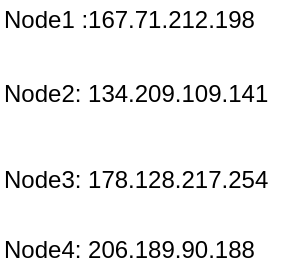 <mxfile version="12.0.2" type="github" pages="1"><diagram id="YI671O965fJ_Uot0qgWx" name="Page-1"><mxGraphModel dx="1186" dy="513" grid="1" gridSize="10" guides="1" tooltips="1" connect="1" arrows="1" fold="1" page="1" pageScale="1" pageWidth="827" pageHeight="1169" math="0" shadow="0"><root><mxCell id="0"/><mxCell id="1" parent="0"/><mxCell id="owdCpw97sE0sd4RwO8pQ-1" value="Node1 :167.71.212.198" style="text;html=1;resizable=0;points=[];autosize=1;align=left;verticalAlign=top;spacingTop=-4;" vertex="1" parent="1"><mxGeometry x="110" y="60" width="140" height="20" as="geometry"/></mxCell><mxCell id="owdCpw97sE0sd4RwO8pQ-2" value="Node2:&amp;nbsp;134.209.109.141" style="text;html=1;resizable=0;points=[];autosize=1;align=left;verticalAlign=top;spacingTop=-4;" vertex="1" parent="1"><mxGeometry x="110" y="97" width="150" height="20" as="geometry"/></mxCell><mxCell id="owdCpw97sE0sd4RwO8pQ-3" value="Node3:&amp;nbsp;178.128.217.254&lt;br&gt;" style="text;html=1;resizable=0;points=[];autosize=1;align=left;verticalAlign=top;spacingTop=-4;" vertex="1" parent="1"><mxGeometry x="110" y="140" width="150" height="20" as="geometry"/></mxCell><mxCell id="owdCpw97sE0sd4RwO8pQ-4" value="Node4:&amp;nbsp;206.189.90.188" style="text;html=1;resizable=0;points=[];autosize=1;align=left;verticalAlign=top;spacingTop=-4;" vertex="1" parent="1"><mxGeometry x="110" y="175" width="140" height="20" as="geometry"/></mxCell></root></mxGraphModel></diagram></mxfile>